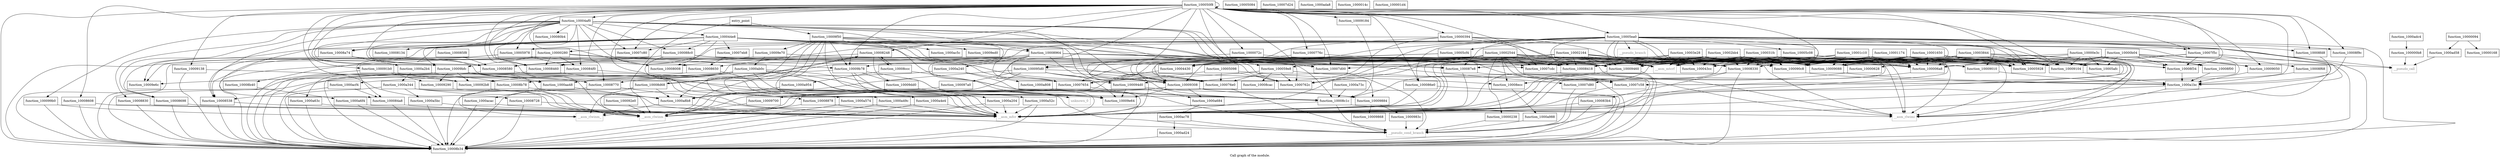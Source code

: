 digraph "Call graph of the module." {
  label="Call graph of the module.";
  node [shape=record];

  Node_function_10004430 [label="{function_10004430}"];
  Node_function_10005928 [label="{function_10005928}"];
  Node_function_100044e8 [label="{function_100044e8}"];
  Node_function_10008134 [label="{function_10008134}"];
  Node_function_10005afc [label="{function_10005afc}"];
  Node_function_10008580 [label="{function_10008580}"];
  Node_function_10005c08 [label="{function_10005c08}"];
  Node_function_10005cf4 [label="{function_10005cf4}"];
  Node_function_10005ea0 [label="{function_10005ea0}"];
  Node_function_100085f8 [label="{function_100085f8}"];
  Node_function_1000762c [label="{function_1000762c}"];
  Node_function_10008964 [label="{function_10008964}"];
  Node_function_10008248 [label="{function_10008248}"];
  Node_function_10008a74 [label="{function_10008a74}"];
  Node_function_10004af0 [label="{function_10004af0}"];
  Node_function_10008b34 [label="{function_10008b34}"];
  Node_function_10008330 [label="{function_10008330}"];
  Node_function_10008608 [label="{function_10008608}"];
  Node_function_10008ccc [label="{function_10008ccc}"];
  Node_function_100080b4 [label="{function_100080b4}"];
  Node_function_10007654 [label="{function_10007654}"];
  Node_function_100076e0 [label="{function_100076e0}"];
  Node_function_10008650 [label="{function_10008650}"];
  Node_function_1000776c [label="{function_1000776c}"];
  Node_function_10007c58 [label="{function_10007c58}"];
  Node_function_10007c80 [label="{function_10007c80}"];
  Node_function_100083b4 [label="{function_100083b4}"];
  Node_function_10008b40 [label="{function_10008b40}"];
  Node_function_10008418 [label="{function_10008418}"];
  Node_function_10005084 [label="{function_10005084}"];
  Node_function_10008460 [label="{function_10008460}"];
  Node_function_10008698 [label="{function_10008698}"];
  Node_function_10005978 [label="{function_10005978}"];
  Node_function_10007cdc [label="{function_10007cdc}"];
  Node_function_10007d00 [label="{function_10007d00}"];
  Node_function_10007d24 [label="{function_10007d24}"];
  Node_function_100086e0 [label="{function_100086e0}"];
  Node_function_10008728 [label="{function_10008728}"];
  Node_function_10005098 [label="{function_10005098}"];
  Node_function_10007d80 [label="{function_10007d80}"];
  Node_function_100050f8 [label="{function_100050f8}"];
  Node_function_10008d68 [label="{function_10008d68}"];
  Node_function_100059e8 [label="{function_100059e8}"];
  Node_function_10008770 [label="{function_10008770}"];
  Node_function_10007eb8 [label="{function_10007eb8}"];
  Node_function_100087e8 [label="{function_100087e8}"];
  Node_function_10008830 [label="{function_10008830}"];
  Node_function_10007f5c [label="{function_10007f5c}"];
  Node_function_10008878 [label="{function_10008878}"];
  Node_function_10008008 [label="{function_10008008}"];
  Node_function_100088c0 [label="{function_100088c0}"];
  Node_function_10008b78 [label="{function_10008b78}"];
  Node_function_100084a8 [label="{function_100084a8}"];
  Node_function_100084f0 [label="{function_100084f0}"];
  Node_function_10008c1c [label="{function_10008c1c}"];
  Node_function_10008538 [label="{function_10008538}"];
  Node_function_1000a63c [label="{function_1000a63c}"];
  Node_function_10008ecc [label="{function_10008ecc}"];
  Node_function_10008f00 [label="{function_10008f00}"];
  Node_function_10008f34 [label="{function_10008f34}"];
  Node_function_10008f68 [label="{function_10008f68}"];
  Node_function_10008f9c [label="{function_10008f9c}"];
  Node_function_10008fd8 [label="{function_10008fd8}"];
  Node_function_10009010 [label="{function_10009010}"];
  Node_function_10009050 [label="{function_10009050}"];
  Node_function_10009088 [label="{function_10009088}"];
  Node_function_100090c8 [label="{function_100090c8}"];
  Node_function_10009104 [label="{function_10009104}"];
  Node_function_10009138 [label="{function_10009138}"];
  Node_function_10009184 [label="{function_10009184}"];
  Node_function_100091b0 [label="{function_100091b0}"];
  Node_function_10009290 [label="{function_10009290}"];
  Node_function_100092b8 [label="{function_100092b8}"];
  Node_function_100092e0 [label="{function_100092e0}"];
  Node_function_10009308 [label="{function_10009308}"];
  Node_function_10009460 [label="{function_10009460}"];
  Node_function_100094d0 [label="{function_100094d0}"];
  Node_function_100095d0 [label="{function_100095d0}"];
  Node_function_10009700 [label="{function_10009700}"];
  Node_function_100097a0 [label="{function_100097a0}"];
  Node_function_1000983c [label="{function_1000983c}"];
  Node_function_10009868 [label="{function_10009868}"];
  Node_function_10009884 [label="{function_10009884}"];
  Node_function_100099b0 [label="{function_100099b0}"];
  Node_function_10009b78 [label="{function_10009b78}"];
  Node_function_10009bfc [label="{function_10009bfc}"];
  Node_function_10009dd0 [label="{function_10009dd0}"];
  Node_function_10009e64 [label="{function_10009e64}"];
  Node_function_10009e6c [label="{function_10009e6c}"];
  Node_function_10009e70 [label="{function_10009e70}"];
  Node_function_10009ed0 [label="{function_10009ed0}"];
  Node_function_10009f50 [label="{function_10009f50}"];
  Node_function_1000a1bc [label="{function_1000a1bc}"];
  Node_function_1000a204 [label="{function_1000a204}"];
  Node_function_1000a240 [label="{function_1000a240}"];
  Node_function_1000a2b4 [label="{function_1000a2b4}"];
  Node_function_1000a344 [label="{function_1000a344}"];
  Node_function_1000a49c [label="{function_1000a49c}"];
  Node_function_1000a4e4 [label="{function_1000a4e4}"];
  Node_function_1000a52c [label="{function_1000a52c}"];
  Node_function_1000a574 [label="{function_1000a574}"];
  Node_function_1000a5bc [label="{function_1000a5bc}"];
  Node_function_1000a684 [label="{function_1000a684}"];
  Node_function_1000a6f4 [label="{function_1000a6f4}"];
  Node_function_1000a73c [label="{function_1000a73c}"];
  Node_function_1000a808 [label="{function_1000a808}"];
  Node_function_1000a8b8 [label="{function_1000a8b8}"];
  Node_function_1000a954 [label="{function_1000a954}"];
  Node_function_1000a988 [label="{function_1000a988}"];
  Node_function_1000aa48 [label="{function_1000aa48}"];
  Node_function_1000ab0c [label="{function_1000ab0c}"];
  Node_function_1000ac5c [label="{function_1000ac5c}"];
  Node_function_1000ac78 [label="{function_1000ac78}"];
  Node_function_1000acac [label="{function_1000acac}"];
  Node_function_1000acf4 [label="{function_1000acf4}"];
  Node_function_1000ad24 [label="{function_1000ad24}"];
  Node_function_1000ad58 [label="{function_1000ad58}"];
  Node_function_1000ada8 [label="{function_1000ada8}"];
  Node_function_1000adc4 [label="{function_1000adc4}"];
  Node___asm_rlwinm [color="gray50", fontcolor="gray50", label="{__asm_rlwinm}"];
  Node___asm_rlwinm_ [color="gray50", fontcolor="gray50", label="{__asm_rlwinm_}"];
  Node___asm_rlwimi [color="gray50", fontcolor="gray50", label="{__asm_rlwimi}"];
  Node___asm_mfcr [color="gray50", fontcolor="gray50", label="{__asm_mfcr}"];
  Node___asm_mtcrf [color="gray50", fontcolor="gray50", label="{__asm_mtcrf}"];
  Node_unknown_0 [color="gray50", fontcolor="gray50", label="{unknown_0}"];
  Node___pseudo_call [color="gray50", fontcolor="gray50", label="{__pseudo_call}"];
  Node___pseudo_branch [color="gray50", fontcolor="gray50", label="{__pseudo_branch}"];
  Node___pseudo_cond_branch [color="gray50", fontcolor="gray50", label="{__pseudo_cond_branch}"];
  Node_function_10000094 [label="{function_10000094}"];
  Node_function_100000b8 [label="{function_100000b8}"];
  Node_function_1000014c [label="{function_1000014c}"];
  Node_function_10000168 [label="{function_10000168}"];
  Node_function_100001d4 [label="{function_100001d4}"];
  Node_entry_point [label="{entry_point}"];
  Node_function_10000238 [label="{function_10000238}"];
  Node_function_10000280 [label="{function_10000280}"];
  Node_function_10000394 [label="{function_10000394}"];
  Node_function_10000628 [label="{function_10000628}"];
  Node_function_100006a8 [label="{function_100006a8}"];
  Node_function_1000072c [label="{function_1000072c}"];
  Node_function_10000b04 [label="{function_10000b04}"];
  Node_function_10000e3c [label="{function_10000e3c}"];
  Node_function_10008cac [label="{function_10008cac}"];
  Node_function_10001174 [label="{function_10001174}"];
  Node_function_10001650 [label="{function_10001650}"];
  Node_function_10001c10 [label="{function_10001c10}"];
  Node_function_10002164 [label="{function_10002164}"];
  Node_function_10002544 [label="{function_10002544}"];
  Node_function_10002bb4 [label="{function_10002bb4}"];
  Node_function_100031fc [label="{function_100031fc}"];
  Node_function_10003844 [label="{function_10003844}"];
  Node_function_10003e28 [label="{function_10003e28}"];
  Node_function_100043cc [label="{function_100043cc}"];
  Node_function_10004430 -> Node___asm_rlwinm_;
  Node_function_100044e8 -> Node_function_10008134;
  Node_function_100044e8 -> Node_function_10008580;
  Node_function_100044e8 -> Node_function_1000762c;
  Node_function_100044e8 -> Node_function_10008964;
  Node_function_100044e8 -> Node_function_10008a74;
  Node_function_100044e8 -> Node_function_10007654;
  Node_function_100044e8 -> Node_function_100076e0;
  Node_function_100044e8 -> Node_function_10007c58;
  Node_function_100044e8 -> Node_function_10007c80;
  Node_function_100044e8 -> Node_function_10008418;
  Node_function_100044e8 -> Node_function_10008698;
  Node_function_100044e8 -> Node_function_10007d00;
  Node_function_100044e8 -> Node_function_10007d80;
  Node_function_100044e8 -> Node_function_10007eb8;
  Node_function_100044e8 -> Node_function_10008008;
  Node_function_100044e8 -> Node_function_100088c0;
  Node_function_100044e8 -> Node_function_10008c1c;
  Node_function_100044e8 -> Node_function_10008538;
  Node_function_100044e8 -> Node_function_10009bfc;
  Node_function_10008580 -> Node_function_10008b34;
  Node_function_10008580 -> Node___asm_mfcr;
  Node_function_10005c08 -> Node_function_10008330;
  Node_function_10005c08 -> Node_function_10008418;
  Node_function_10005c08 -> Node_function_10007d00;
  Node_function_10005c08 -> Node_function_10008f34;
  Node_function_10005c08 -> Node_function_10009104;
  Node_function_10005cf4 -> Node_function_10007c58;
  Node_function_10005cf4 -> Node_function_10007cdc;
  Node_function_10005cf4 -> Node_function_10009308;
  Node_function_10005cf4 -> Node_function_100095d0;
  Node_function_10005ea0 -> Node_function_10004430;
  Node_function_10005ea0 -> Node_function_10005928;
  Node_function_10005ea0 -> Node_function_10005c08;
  Node_function_10005ea0 -> Node_function_10005cf4;
  Node_function_10005ea0 -> Node_function_10008b34;
  Node_function_10005ea0 -> Node_function_10008330;
  Node_function_10005ea0 -> Node_function_10008418;
  Node_function_10005ea0 -> Node_function_10008460;
  Node_function_10005ea0 -> Node_function_10005978;
  Node_function_10005ea0 -> Node_function_100086e0;
  Node_function_10005ea0 -> Node_function_100087e8;
  Node_function_10005ea0 -> Node_function_10007f5c;
  Node_function_10005ea0 -> Node_function_10008b78;
  Node_function_10005ea0 -> Node_function_10008f9c;
  Node_function_10005ea0 -> Node_function_10008fd8;
  Node_function_10005ea0 -> Node_function_10009010;
  Node_function_10005ea0 -> Node_function_10009088;
  Node_function_10005ea0 -> Node_function_100090c8;
  Node_function_10005ea0 -> Node_function_10009104;
  Node_function_10005ea0 -> Node_function_10009460;
  Node_function_10005ea0 -> Node_function_10009b78;
  Node_function_10005ea0 -> Node___asm_rlwinm;
  Node_function_10005ea0 -> Node___asm_rlwimi;
  Node_function_10005ea0 -> Node___asm_mfcr;
  Node_function_10005ea0 -> Node___asm_mtcrf;
  Node_function_10005ea0 -> Node___pseudo_branch;
  Node_function_10005ea0 -> Node_function_100043cc;
  Node_function_100085f8 -> Node_function_10008580;
  Node_function_10008964 -> Node_function_10008580;
  Node_function_10008964 -> Node_function_10008b34;
  Node_function_10008964 -> Node_function_10008330;
  Node_function_10008964 -> Node_function_10008418;
  Node_function_10008964 -> Node_function_10009308;
  Node_function_10008964 -> Node_function_10009460;
  Node_function_10008964 -> Node_function_100094d0;
  Node_function_10008964 -> Node_function_10009e64;
  Node_function_10008964 -> Node_function_1000a240;
  Node_function_10008248 -> Node_function_10008b34;
  Node_function_10008248 -> Node_function_10008ccc;
  Node_function_10008248 -> Node_function_10008d68;
  Node_function_10008248 -> Node___asm_mfcr;
  Node_function_10008a74 -> Node_function_10009e64;
  Node_function_10008a74 -> Node_function_10009e6c;
  Node_function_10008a74 -> Node_function_1000a2b4;
  Node_function_10004af0 -> Node_function_100044e8;
  Node_function_10004af0 -> Node_function_10008134;
  Node_function_10004af0 -> Node_function_10008580;
  Node_function_10004af0 -> Node_function_1000762c;
  Node_function_10004af0 -> Node_function_10008964;
  Node_function_10004af0 -> Node_function_10008a74;
  Node_function_10004af0 -> Node_function_100080b4;
  Node_function_10004af0 -> Node_function_10007654;
  Node_function_10004af0 -> Node_function_100076e0;
  Node_function_10004af0 -> Node_function_10008650;
  Node_function_10004af0 -> Node_function_10007c80;
  Node_function_10004af0 -> Node_function_10008418;
  Node_function_10004af0 -> Node_function_10008460;
  Node_function_10004af0 -> Node_function_10008698;
  Node_function_10004af0 -> Node_function_10007d00;
  Node_function_10004af0 -> Node_function_100087e8;
  Node_function_10004af0 -> Node_function_10008830;
  Node_function_10004af0 -> Node_function_10008008;
  Node_function_10004af0 -> Node_function_100088c0;
  Node_function_10004af0 -> Node_function_100084a8;
  Node_function_10004af0 -> Node_function_100084f0;
  Node_function_10004af0 -> Node_function_10008538;
  Node_function_10004af0 -> Node_function_10009308;
  Node_function_10004af0 -> Node_function_100099b0;
  Node_function_10004af0 -> Node_function_10009bfc;
  Node_function_10008330 -> Node_function_10008b34;
  Node_function_10008330 -> Node_function_100083b4;
  Node_function_10008330 -> Node___asm_mfcr;
  Node_function_10008608 -> Node_function_10008b34;
  Node_function_10008608 -> Node___asm_mfcr;
  Node_function_10008ccc -> Node_function_10008248;
  Node_function_10008ccc -> Node_function_10008c1c;
  Node_function_10008ccc -> Node_function_1000a954;
  Node_function_10007654 -> Node___asm_rlwinm;
  Node_function_10007654 -> Node___pseudo_cond_branch;
  Node_function_100076e0 -> Node___asm_rlwinm;
  Node_function_100076e0 -> Node___pseudo_cond_branch;
  Node_function_10008650 -> Node_function_10008b34;
  Node_function_10008650 -> Node___asm_mfcr;
  Node_function_1000776c -> Node_function_10007cdc;
  Node_function_1000776c -> Node_function_10009308;
  Node_function_10007c58 -> Node___pseudo_cond_branch;
  Node_function_100083b4 -> Node_function_10008b34;
  Node_function_100083b4 -> Node___asm_mfcr;
  Node_function_10008b40 -> Node_function_1000a6f4;
  Node_function_10008418 -> Node_function_10008b34;
  Node_function_10008418 -> Node___asm_mfcr;
  Node_function_10008460 -> Node_function_10008b34;
  Node_function_10008460 -> Node___asm_mfcr;
  Node_function_10008698 -> Node_function_10008b34;
  Node_function_10008698 -> Node___asm_mfcr;
  Node_function_10005978 -> Node_function_10008b40;
  Node_function_10005978 -> Node_function_100087e8;
  Node_function_10005978 -> Node_function_100084a8;
  Node_function_10005978 -> Node_function_100084f0;
  Node_function_10007cdc -> Node___pseudo_cond_branch;
  Node_function_10007d00 -> Node___pseudo_cond_branch;
  Node_function_100086e0 -> Node_function_10008b34;
  Node_function_100086e0 -> Node___asm_mfcr;
  Node_function_10008728 -> Node_function_10008b34;
  Node_function_10008728 -> Node___asm_mfcr;
  Node_function_10005098 -> Node_function_1000762c;
  Node_function_10005098 -> Node_function_10007654;
  Node_function_10005098 -> Node_function_100076e0;
  Node_function_10005098 -> Node_function_10008ecc;
  Node_function_10007d80 -> Node___pseudo_cond_branch;
  Node_function_100050f8 -> Node_function_10005928;
  Node_function_100050f8 -> Node_function_10008580;
  Node_function_100050f8 -> Node_function_10005ea0;
  Node_function_100050f8 -> Node_function_1000762c;
  Node_function_100050f8 -> Node_function_10008248;
  Node_function_100050f8 -> Node_function_10004af0;
  Node_function_100050f8 -> Node_function_10008b34;
  Node_function_100050f8 -> Node_function_10008330;
  Node_function_100050f8 -> Node_function_10008608;
  Node_function_100050f8 -> Node_function_10007654;
  Node_function_100050f8 -> Node_function_100076e0;
  Node_function_100050f8 -> Node_function_1000776c;
  Node_function_100050f8 -> Node_function_10007c58;
  Node_function_100050f8 -> Node_function_10007c80;
  Node_function_100050f8 -> Node_function_10008418;
  Node_function_100050f8 -> Node_function_10008460;
  Node_function_100050f8 -> Node_function_10005978;
  Node_function_100050f8 -> Node_function_10007d00;
  Node_function_100050f8 -> Node_function_100086e0;
  Node_function_100050f8 -> Node_function_10008728;
  Node_function_100050f8 -> Node_function_100050f8;
  Node_function_100050f8 -> Node_function_100059e8;
  Node_function_100050f8 -> Node_function_10008770;
  Node_function_100050f8 -> Node_function_10007f5c;
  Node_function_100050f8 -> Node_function_10008878;
  Node_function_100050f8 -> Node_function_10008f34;
  Node_function_100050f8 -> Node_function_10008f9c;
  Node_function_100050f8 -> Node_function_10008fd8;
  Node_function_100050f8 -> Node_function_10009050;
  Node_function_100050f8 -> Node_function_10009104;
  Node_function_100050f8 -> Node_function_10009138;
  Node_function_100050f8 -> Node_function_10009184;
  Node_function_100050f8 -> Node_function_100091b0;
  Node_function_100050f8 -> Node_function_10009b78;
  Node_function_100050f8 -> Node_function_10009bfc;
  Node_function_100050f8 -> Node___asm_rlwinm;
  Node_function_100050f8 -> Node_function_10000394;
  Node_function_100050f8 -> Node_function_1000072c;
  Node_function_10008d68 -> Node_function_10008248;
  Node_function_10008d68 -> Node_function_10008b34;
  Node_function_10008d68 -> Node_function_1000a8b8;
  Node_function_10008d68 -> Node___asm_rlwinm;
  Node_function_100059e8 -> Node_function_1000762c;
  Node_function_100059e8 -> Node_function_10007654;
  Node_function_100059e8 -> Node_function_100076e0;
  Node_function_100059e8 -> Node_function_10007c58;
  Node_function_100059e8 -> Node_function_10008cac;
  Node_function_10008770 -> Node_function_10008b34;
  Node_function_10008770 -> Node___asm_mfcr;
  Node_function_10007eb8 -> Node_function_10008650;
  Node_function_100087e8 -> Node_function_10008b34;
  Node_function_100087e8 -> Node___asm_mfcr;
  Node_function_10008830 -> Node_function_10008b34;
  Node_function_10008830 -> Node___asm_mfcr;
  Node_function_10007f5c -> Node_function_10008b34;
  Node_function_10007f5c -> Node_function_10008418;
  Node_function_10007f5c -> Node_function_10008f34;
  Node_function_10007f5c -> Node_function_10008f68;
  Node_function_10007f5c -> Node_function_10009104;
  Node_function_10008878 -> Node_function_10008b34;
  Node_function_10008878 -> Node___asm_mfcr;
  Node_function_100088c0 -> Node_function_10008b34;
  Node_function_100088c0 -> Node_function_10008418;
  Node_function_100088c0 -> Node_function_100094d0;
  Node_function_100088c0 -> Node_function_10009e64;
  Node_function_100088c0 -> Node_function_10009e6c;
  Node_function_10008b78 -> Node_function_1000a8b8;
  Node_function_10008b78 -> Node___asm_rlwinm_;
  Node_function_100084a8 -> Node_function_10008b34;
  Node_function_100084a8 -> Node___asm_mfcr;
  Node_function_100084f0 -> Node_function_10008b34;
  Node_function_100084f0 -> Node___asm_mfcr;
  Node_function_10008c1c -> Node___asm_rlwinm_;
  Node_function_10008c1c -> Node___asm_rlwimi;
  Node_function_10008c1c -> Node___pseudo_cond_branch;
  Node_function_10008538 -> Node_function_10008b34;
  Node_function_10008538 -> Node___asm_mfcr;
  Node_function_1000a63c -> Node_function_10008b34;
  Node_function_1000a63c -> Node___asm_mfcr;
  Node_function_10008ecc -> Node_function_1000a988;
  Node_function_10008f00 -> Node_function_1000a1bc;
  Node_function_10008f34 -> Node_function_1000a1bc;
  Node_function_10008f68 -> Node_function_1000a1bc;
  Node_function_10008f9c -> Node_function_1000a1bc;
  Node_function_10008fd8 -> Node_function_1000a1bc;
  Node_function_10009010 -> Node_function_1000a1bc;
  Node_function_10009050 -> Node_function_1000a1bc;
  Node_function_10009088 -> Node_function_1000a1bc;
  Node_function_100090c8 -> Node_function_1000a1bc;
  Node_function_10009104 -> Node_function_1000a1bc;
  Node_function_10009138 -> Node_function_10008b34;
  Node_function_10009138 -> Node_function_100092b8;
  Node_function_10009184 -> Node_function_10008c1c;
  Node_function_100091b0 -> Node_function_10008b34;
  Node_function_100091b0 -> Node_function_10009290;
  Node_function_100091b0 -> Node_function_100092b8;
  Node_function_100091b0 -> Node_function_1000aa48;
  Node_function_10009290 -> Node___asm_rlwinm;
  Node_function_100092b8 -> Node___asm_rlwinm;
  Node_function_100092e0 -> Node___asm_rlwinm;
  Node_function_10009308 -> Node_function_10008b34;
  Node_function_10009308 -> Node_function_10009700;
  Node_function_10009308 -> Node_function_10009884;
  Node_function_10009308 -> Node_function_10009e64;
  Node_function_10009308 -> Node_function_1000a684;
  Node_function_10009308 -> Node___asm_rlwinm;
  Node_function_10009460 -> Node_function_10008b34;
  Node_function_10009460 -> Node_function_10008c1c;
  Node_function_10009460 -> Node_function_10009308;
  Node_function_100094d0 -> Node_function_10009884;
  Node_function_100094d0 -> Node_function_10009e64;
  Node_function_100094d0 -> Node_function_1000a684;
  Node_function_100095d0 -> Node_function_10009308;
  Node_function_100095d0 -> Node_function_100094d0;
  Node_function_100095d0 -> Node_function_100097a0;
  Node_function_100095d0 -> Node_function_10009884;
  Node_function_100095d0 -> Node_function_10009e64;
  Node_function_100095d0 -> Node_function_1000a8b8;
  Node_function_100095d0 -> Node___asm_rlwinm;
  Node_function_10009700 -> Node___asm_rlwinm;
  Node_function_100097a0 -> Node___asm_rlwinm;
  Node_function_1000983c -> Node___pseudo_cond_branch;
  Node_function_10009884 -> Node_function_1000983c;
  Node_function_10009884 -> Node_function_10009868;
  Node_function_100099b0 -> Node_function_10008b34;
  Node_function_100099b0 -> Node___asm_rlwinm_;
  Node_function_10009b78 -> Node_function_10009dd0;
  Node_function_10009b78 -> Node_function_10009e64;
  Node_function_10009b78 -> Node_function_10009e6c;
  Node_function_10009b78 -> Node_function_1000a204;
  Node_function_10009b78 -> Node_unknown_0;
  Node_function_10009bfc -> Node_function_10008b34;
  Node_function_10009bfc -> Node_function_10008770;
  Node_function_10009bfc -> Node_function_1000a63c;
  Node_function_10009bfc -> Node_function_10009290;
  Node_function_10009bfc -> Node_function_100092b8;
  Node_function_10009bfc -> Node_function_1000aa48;
  Node_function_10009bfc -> Node___asm_rlwinm;
  Node_function_10009bfc -> Node___asm_mfcr;
  Node_function_10009dd0 -> Node_unknown_0;
  Node_function_10009e70 -> Node_function_10008580;
  Node_function_10009e70 -> Node_function_10008330;
  Node_function_10009e70 -> Node_function_1000ab0c;
  Node_function_10009f50 -> Node_function_10008b34;
  Node_function_10009f50 -> Node_function_10008c1c;
  Node_function_10009f50 -> Node_function_10009b78;
  Node_function_10009f50 -> Node_function_10009e70;
  Node_function_10009f50 -> Node_function_10009ed0;
  Node_function_10009f50 -> Node_function_1000a49c;
  Node_function_10009f50 -> Node_function_1000a4e4;
  Node_function_10009f50 -> Node_function_1000a52c;
  Node_function_10009f50 -> Node_function_1000a574;
  Node_function_10009f50 -> Node_function_1000a8b8;
  Node_function_10009f50 -> Node_function_1000ac5c;
  Node_function_10009f50 -> Node___pseudo_call;
  Node_function_1000a1bc -> Node_function_10008b34;
  Node_function_1000a1bc -> Node___asm_mfcr;
  Node_function_1000a204 -> Node_function_10008b34;
  Node_function_1000a204 -> Node___asm_mfcr;
  Node_function_1000a240 -> Node_function_10008b34;
  Node_function_1000a240 -> Node_function_1000a808;
  Node_function_1000a240 -> Node___asm_mfcr;
  Node_function_1000a2b4 -> Node_function_10008b78;
  Node_function_1000a2b4 -> Node_function_1000a344;
  Node_function_1000a344 -> Node_function_10008b34;
  Node_function_1000a344 -> Node_function_1000a5bc;
  Node_function_1000a344 -> Node_function_1000a8b8;
  Node_function_1000a344 -> Node___asm_rlwinm;
  Node_function_1000a344 -> Node___asm_mfcr;
  Node_function_1000a49c -> Node_function_10008b34;
  Node_function_1000a49c -> Node___asm_mfcr;
  Node_function_1000a4e4 -> Node_function_10008b34;
  Node_function_1000a4e4 -> Node___asm_mfcr;
  Node_function_1000a52c -> Node_function_10008b34;
  Node_function_1000a52c -> Node___asm_mfcr;
  Node_function_1000a574 -> Node_function_10008b34;
  Node_function_1000a574 -> Node___asm_mfcr;
  Node_function_1000a5bc -> Node_function_10008b34;
  Node_function_1000a5bc -> Node___asm_mfcr;
  Node_function_1000a684 -> Node_function_1000ac78;
  Node_function_1000a6f4 -> Node_function_10008b34;
  Node_function_1000a6f4 -> Node___asm_mfcr;
  Node_function_1000a73c -> Node_function_10008c1c;
  Node_function_1000a808 -> Node_function_10008c1c;
  Node_function_1000a8b8 -> Node___asm_rlwinm_;
  Node_function_1000a8b8 -> Node___pseudo_cond_branch;
  Node_function_1000a954 -> Node_function_1000a8b8;
  Node_function_1000a988 -> Node___pseudo_cond_branch;
  Node_function_1000aa48 -> Node_function_1000a8b8;
  Node_function_1000aa48 -> Node_function_1000acac;
  Node_function_1000ab0c -> Node_function_10008770;
  Node_function_1000ab0c -> Node_function_10008c1c;
  Node_function_1000ab0c -> Node_function_100092b8;
  Node_function_1000ab0c -> Node_function_10009e64;
  Node_function_1000ab0c -> Node_function_1000a204;
  Node_function_1000ab0c -> Node_function_1000aa48;
  Node_function_1000ab0c -> Node_function_1000acf4;
  Node_function_1000ab0c -> Node___pseudo_cond_branch;
  Node_function_1000ac78 -> Node_function_1000ad24;
  Node_function_1000ac78 -> Node___pseudo_cond_branch;
  Node_function_1000acac -> Node_function_10008b34;
  Node_function_1000acac -> Node___asm_mfcr;
  Node_function_1000acf4 -> Node_function_100084a8;
  Node_function_1000acf4 -> Node_function_10008538;
  Node_function_1000ad24 -> Node_function_10008b34;
  Node_function_1000ad58 -> Node___pseudo_call;
  Node_function_1000adc4 -> Node_function_100000b8;
  Node_function_10000094 -> Node_function_1000ad58;
  Node_function_10000094 -> Node_function_10000168;
  Node_function_100000b8 -> Node___pseudo_call;
  Node_entry_point -> Node_function_10009f50;
  Node_entry_point -> Node___asm_rlwinm;
  Node_function_10000238 -> Node___pseudo_cond_branch;
  Node_function_10000280 -> Node_function_10008460;
  Node_function_10000280 -> Node_function_100084f0;
  Node_function_10000280 -> Node_function_10008538;
  Node_function_10000280 -> Node_function_10009b78;
  Node_function_10000280 -> Node_function_10009bfc;
  Node_function_10000280 -> Node___pseudo_call;
  Node_function_10000394 -> Node_function_10008b34;
  Node_function_10000394 -> Node_function_10007cdc;
  Node_function_10000394 -> Node_function_10009460;
  Node_function_10000394 -> Node_function_100094d0;
  Node_function_10000394 -> Node___asm_mfcr;
  Node_function_10000394 -> Node___asm_mtcrf;
  Node_function_10000394 -> Node_function_10000280;
  Node_function_10000628 -> Node_function_10008ecc;
  Node_function_100006a8 -> Node_function_10007d80;
  Node_function_1000072c -> Node_function_10009460;
  Node_function_1000072c -> Node_function_100095d0;
  Node_function_10000b04 -> Node_function_10005928;
  Node_function_10000b04 -> Node_function_10005afc;
  Node_function_10000b04 -> Node_function_10008f00;
  Node_function_10000b04 -> Node_function_10008f34;
  Node_function_10000b04 -> Node_function_10009050;
  Node_function_10000b04 -> Node_function_10009104;
  Node_function_10000b04 -> Node_function_10009460;
  Node_function_10000b04 -> Node___asm_mfcr;
  Node_function_10000b04 -> Node_function_100006a8;
  Node_function_10000e3c -> Node_function_10005928;
  Node_function_10000e3c -> Node_function_10005afc;
  Node_function_10000e3c -> Node_function_10008f00;
  Node_function_10000e3c -> Node_function_10008f34;
  Node_function_10000e3c -> Node_function_10009050;
  Node_function_10000e3c -> Node_function_10009104;
  Node_function_10000e3c -> Node_function_10009460;
  Node_function_10000e3c -> Node___asm_mfcr;
  Node_function_10000e3c -> Node_function_100006a8;
  Node_function_10001174 -> Node_function_10004430;
  Node_function_10001174 -> Node_function_10005928;
  Node_function_10001174 -> Node_function_10005afc;
  Node_function_10001174 -> Node_function_10008418;
  Node_function_10001174 -> Node_function_10009088;
  Node_function_10001174 -> Node_function_100090c8;
  Node_function_10001174 -> Node_function_10009104;
  Node_function_10001174 -> Node_function_10009460;
  Node_function_10001174 -> Node___asm_rlwimi;
  Node_function_10001174 -> Node___asm_mfcr;
  Node_function_10001174 -> Node___asm_mtcrf;
  Node_function_10001174 -> Node_function_100006a8;
  Node_function_10001174 -> Node_function_100043cc;
  Node_function_10001650 -> Node_function_10004430;
  Node_function_10001650 -> Node_function_10005928;
  Node_function_10001650 -> Node_function_10005afc;
  Node_function_10001650 -> Node_function_10008418;
  Node_function_10001650 -> Node_function_10007cdc;
  Node_function_10001650 -> Node_function_10009088;
  Node_function_10001650 -> Node_function_100090c8;
  Node_function_10001650 -> Node_function_10009104;
  Node_function_10001650 -> Node_function_10009460;
  Node_function_10001650 -> Node___asm_rlwimi;
  Node_function_10001650 -> Node___asm_mfcr;
  Node_function_10001650 -> Node___asm_mtcrf;
  Node_function_10001650 -> Node_function_100006a8;
  Node_function_10001650 -> Node_function_100043cc;
  Node_function_10001c10 -> Node_function_10004430;
  Node_function_10001c10 -> Node_function_10005928;
  Node_function_10001c10 -> Node_function_10005afc;
  Node_function_10001c10 -> Node_function_10008418;
  Node_function_10001c10 -> Node_function_10009088;
  Node_function_10001c10 -> Node_function_100090c8;
  Node_function_10001c10 -> Node_function_10009104;
  Node_function_10001c10 -> Node_function_10009460;
  Node_function_10001c10 -> Node___asm_rlwimi;
  Node_function_10001c10 -> Node___asm_mfcr;
  Node_function_10001c10 -> Node___asm_mtcrf;
  Node_function_10001c10 -> Node_function_100006a8;
  Node_function_10001c10 -> Node_function_100043cc;
  Node_function_10002164 -> Node_function_10004430;
  Node_function_10002164 -> Node_function_10005928;
  Node_function_10002164 -> Node_function_1000762c;
  Node_function_10002164 -> Node_function_100076e0;
  Node_function_10002164 -> Node_function_10008418;
  Node_function_10002164 -> Node_function_10007cdc;
  Node_function_10002164 -> Node_function_10009088;
  Node_function_10002164 -> Node_function_100090c8;
  Node_function_10002164 -> Node_function_10009104;
  Node_function_10002164 -> Node_function_10009460;
  Node_function_10002164 -> Node___asm_rlwimi;
  Node_function_10002164 -> Node___asm_mfcr;
  Node_function_10002164 -> Node___asm_mtcrf;
  Node_function_10002164 -> Node_function_100006a8;
  Node_function_10002164 -> Node_function_100043cc;
  Node_function_10002544 -> Node_function_10004430;
  Node_function_10002544 -> Node_function_10005928;
  Node_function_10002544 -> Node_function_10008580;
  Node_function_10002544 -> Node_function_1000762c;
  Node_function_10002544 -> Node_function_10007654;
  Node_function_10002544 -> Node_function_100076e0;
  Node_function_10002544 -> Node_function_10008650;
  Node_function_10002544 -> Node_function_10007c58;
  Node_function_10002544 -> Node_function_10008418;
  Node_function_10002544 -> Node_function_10007cdc;
  Node_function_10002544 -> Node_function_100059e8;
  Node_function_10002544 -> Node_function_10008008;
  Node_function_10002544 -> Node_function_10008ecc;
  Node_function_10002544 -> Node_function_10009088;
  Node_function_10002544 -> Node_function_100090c8;
  Node_function_10002544 -> Node_function_10009104;
  Node_function_10002544 -> Node_function_10009460;
  Node_function_10002544 -> Node___asm_rlwimi;
  Node_function_10002544 -> Node___asm_mfcr;
  Node_function_10002544 -> Node___asm_mtcrf;
  Node_function_10002544 -> Node_function_10000238;
  Node_function_10002544 -> Node_function_100006a8;
  Node_function_10002544 -> Node_function_100043cc;
  Node_function_10002bb4 -> Node_function_10004430;
  Node_function_10002bb4 -> Node_function_10005928;
  Node_function_10002bb4 -> Node_function_10005afc;
  Node_function_10002bb4 -> Node_function_10008330;
  Node_function_10002bb4 -> Node_function_10008418;
  Node_function_10002bb4 -> Node_function_100087e8;
  Node_function_10002bb4 -> Node_function_10008f34;
  Node_function_10002bb4 -> Node_function_10009010;
  Node_function_10002bb4 -> Node_function_10009088;
  Node_function_10002bb4 -> Node_function_100090c8;
  Node_function_10002bb4 -> Node_function_10009104;
  Node_function_10002bb4 -> Node_function_10009308;
  Node_function_10002bb4 -> Node_function_10009460;
  Node_function_10002bb4 -> Node___asm_rlwimi;
  Node_function_10002bb4 -> Node___asm_mfcr;
  Node_function_10002bb4 -> Node___asm_mtcrf;
  Node_function_10002bb4 -> Node_function_100006a8;
  Node_function_10002bb4 -> Node_function_100043cc;
  Node_function_100031fc -> Node_function_10004430;
  Node_function_100031fc -> Node_function_10005928;
  Node_function_100031fc -> Node_function_10005afc;
  Node_function_100031fc -> Node_function_10008330;
  Node_function_100031fc -> Node_function_10008418;
  Node_function_100031fc -> Node_function_100087e8;
  Node_function_100031fc -> Node_function_10008f34;
  Node_function_100031fc -> Node_function_10009010;
  Node_function_100031fc -> Node_function_10009088;
  Node_function_100031fc -> Node_function_100090c8;
  Node_function_100031fc -> Node_function_10009104;
  Node_function_100031fc -> Node_function_10009308;
  Node_function_100031fc -> Node_function_10009460;
  Node_function_100031fc -> Node___asm_rlwimi;
  Node_function_100031fc -> Node___asm_mfcr;
  Node_function_100031fc -> Node___asm_mtcrf;
  Node_function_100031fc -> Node_function_100006a8;
  Node_function_100031fc -> Node_function_100043cc;
  Node_function_10003844 -> Node_function_10004430;
  Node_function_10003844 -> Node_function_10005928;
  Node_function_10003844 -> Node_function_10005afc;
  Node_function_10003844 -> Node_function_10008418;
  Node_function_10003844 -> Node_function_10009088;
  Node_function_10003844 -> Node_function_100090c8;
  Node_function_10003844 -> Node_function_10009104;
  Node_function_10003844 -> Node_function_10009460;
  Node_function_10003844 -> Node___asm_rlwimi;
  Node_function_10003844 -> Node___asm_mfcr;
  Node_function_10003844 -> Node___asm_mtcrf;
  Node_function_10003844 -> Node_function_10000628;
  Node_function_10003844 -> Node_function_100006a8;
  Node_function_10003844 -> Node_function_100043cc;
  Node_function_10003e28 -> Node_function_10004430;
  Node_function_10003e28 -> Node_function_10005928;
  Node_function_10003e28 -> Node_function_10008418;
  Node_function_10003e28 -> Node_function_10009088;
  Node_function_10003e28 -> Node_function_100090c8;
  Node_function_10003e28 -> Node_function_10009104;
  Node_function_10003e28 -> Node_function_10009460;
  Node_function_10003e28 -> Node___asm_rlwimi;
  Node_function_10003e28 -> Node___asm_mfcr;
  Node_function_10003e28 -> Node___asm_mtcrf;
  Node_function_10003e28 -> Node_function_10000628;
  Node_function_10003e28 -> Node_function_100006a8;
  Node_function_10003e28 -> Node_function_100043cc;
}
